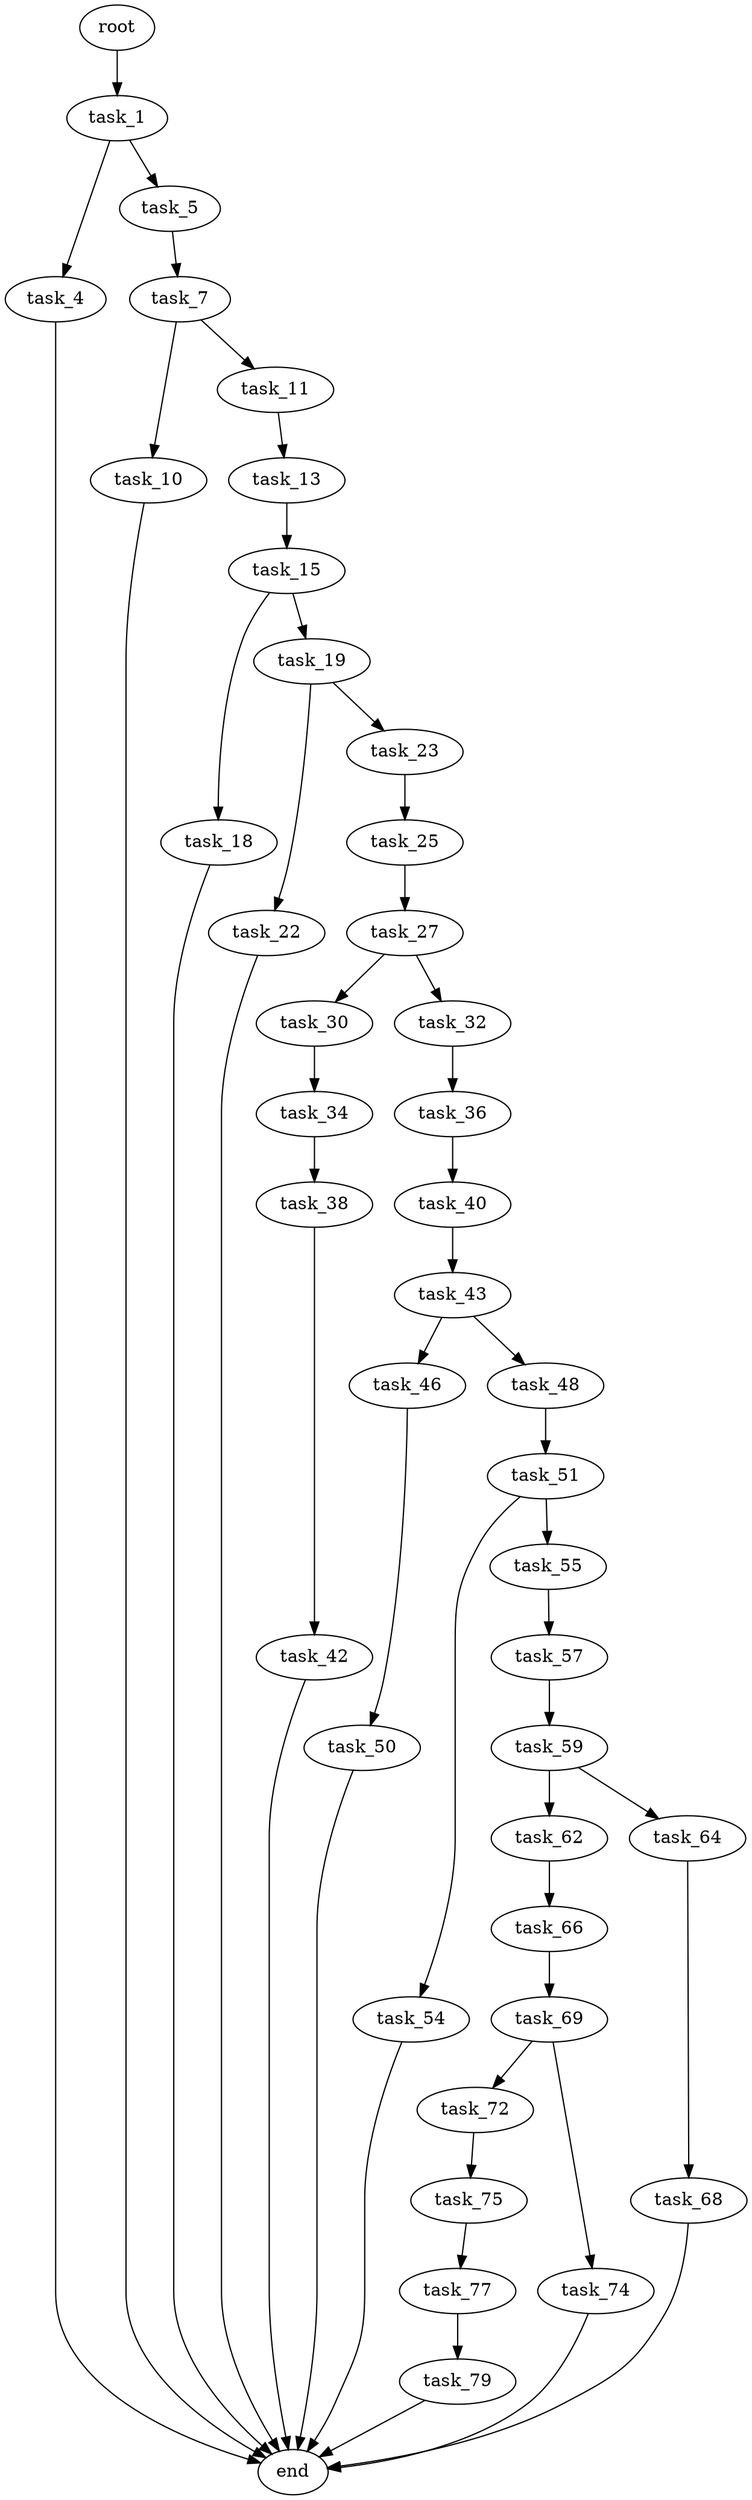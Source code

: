 digraph G {
  root [size="0.000000"];
  task_1 [size="549755813888.000000"];
  task_4 [size="11985246421.000000"];
  task_5 [size="802293767.000000"];
  task_7 [size="1387482421.000000"];
  task_10 [size="368293445632.000000"];
  task_11 [size="6528536779.000000"];
  task_13 [size="68719476736.000000"];
  task_15 [size="59659706215.000000"];
  task_18 [size="1993952025.000000"];
  task_19 [size="51228702426.000000"];
  task_22 [size="368293445632.000000"];
  task_23 [size="39368124713.000000"];
  task_25 [size="245256114788.000000"];
  task_27 [size="251700095095.000000"];
  task_30 [size="27231991014.000000"];
  task_32 [size="11956544541.000000"];
  task_34 [size="5253921292.000000"];
  task_36 [size="24335972008.000000"];
  task_38 [size="22881037266.000000"];
  task_40 [size="23533439934.000000"];
  task_42 [size="549755813888.000000"];
  task_43 [size="7959887496.000000"];
  task_46 [size="8589934592.000000"];
  task_48 [size="23214583368.000000"];
  task_50 [size="3820180822.000000"];
  task_51 [size="549755813888.000000"];
  task_54 [size="930892613764.000000"];
  task_55 [size="48043069216.000000"];
  task_57 [size="9039653491.000000"];
  task_59 [size="49933731236.000000"];
  task_62 [size="96664381713.000000"];
  task_64 [size="7260539428.000000"];
  task_66 [size="68719476736.000000"];
  task_68 [size="1215362283.000000"];
  task_69 [size="134217728000.000000"];
  task_72 [size="368293445632.000000"];
  task_74 [size="231928233984.000000"];
  task_75 [size="311895326856.000000"];
  task_77 [size="454959355839.000000"];
  task_79 [size="3262355013.000000"];
  end [size="0.000000"];

  root -> task_1 [size="1.000000"];
  task_1 -> task_4 [size="536870912.000000"];
  task_1 -> task_5 [size="536870912.000000"];
  task_4 -> end [size="1.000000"];
  task_5 -> task_7 [size="75497472.000000"];
  task_7 -> task_10 [size="33554432.000000"];
  task_7 -> task_11 [size="33554432.000000"];
  task_10 -> end [size="1.000000"];
  task_11 -> task_13 [size="134217728.000000"];
  task_13 -> task_15 [size="134217728.000000"];
  task_15 -> task_18 [size="75497472.000000"];
  task_15 -> task_19 [size="75497472.000000"];
  task_18 -> end [size="1.000000"];
  task_19 -> task_22 [size="209715200.000000"];
  task_19 -> task_23 [size="209715200.000000"];
  task_22 -> end [size="1.000000"];
  task_23 -> task_25 [size="838860800.000000"];
  task_25 -> task_27 [size="536870912.000000"];
  task_27 -> task_30 [size="536870912.000000"];
  task_27 -> task_32 [size="536870912.000000"];
  task_30 -> task_34 [size="536870912.000000"];
  task_32 -> task_36 [size="209715200.000000"];
  task_34 -> task_38 [size="301989888.000000"];
  task_36 -> task_40 [size="411041792.000000"];
  task_38 -> task_42 [size="838860800.000000"];
  task_40 -> task_43 [size="33554432.000000"];
  task_42 -> end [size="1.000000"];
  task_43 -> task_46 [size="209715200.000000"];
  task_43 -> task_48 [size="209715200.000000"];
  task_46 -> task_50 [size="33554432.000000"];
  task_48 -> task_51 [size="411041792.000000"];
  task_50 -> end [size="1.000000"];
  task_51 -> task_54 [size="536870912.000000"];
  task_51 -> task_55 [size="536870912.000000"];
  task_54 -> end [size="1.000000"];
  task_55 -> task_57 [size="75497472.000000"];
  task_57 -> task_59 [size="679477248.000000"];
  task_59 -> task_62 [size="75497472.000000"];
  task_59 -> task_64 [size="75497472.000000"];
  task_62 -> task_66 [size="75497472.000000"];
  task_64 -> task_68 [size="134217728.000000"];
  task_66 -> task_69 [size="134217728.000000"];
  task_68 -> end [size="1.000000"];
  task_69 -> task_72 [size="209715200.000000"];
  task_69 -> task_74 [size="209715200.000000"];
  task_72 -> task_75 [size="411041792.000000"];
  task_74 -> end [size="1.000000"];
  task_75 -> task_77 [size="679477248.000000"];
  task_77 -> task_79 [size="536870912.000000"];
  task_79 -> end [size="1.000000"];
}
